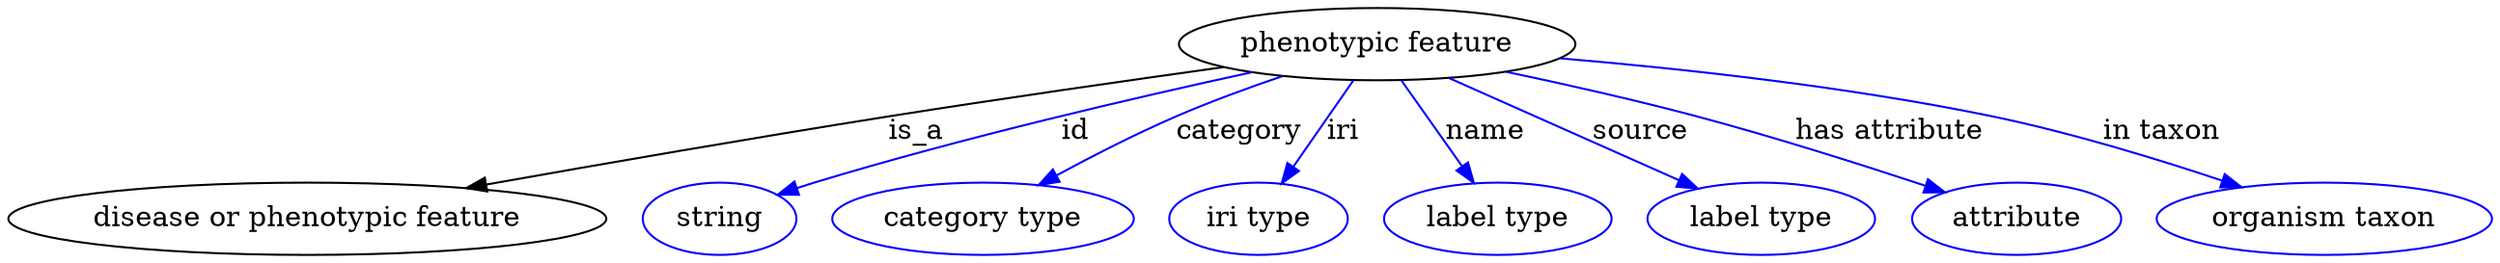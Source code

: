 digraph {
	graph [bb="0,0,1000,123"];
	node [label="\N"];
	"phenotypic feature"	 [height=0.5,
		label="phenotypic feature",
		pos="547.39,105",
		width=2.1304];
	"disease or phenotypic feature"	 [height=0.5,
		pos="114.39,18",
		width=3.1775];
	"phenotypic feature" -> "disease or phenotypic feature"	 [label=is_a,
		lp="358.39,61.5",
		pos="e,179.53,32.943 485.12,94.408 445.59,87.533 393.41,78.174 347.39,69 294.42,58.44 234.95,45.402 189.34,35.152"];
	id	 [color=blue,
		height=0.5,
		label=string,
		pos="277.39,18",
		width=0.84854];
	"phenotypic feature" -> id	 [color=blue,
		label=id,
		lp="416.89,61.5",
		pos="e,301.29,29.37 495.59,91.557 448.55,78.856 377.54,58.445 317.39,36 315.16,35.169 312.88,34.273 310.6,33.34",
		style=solid];
	category	 [color=blue,
		height=0.5,
		label="category type",
		pos="384.39,18",
		width=1.6249];
	"phenotypic feature" -> category	 [color=blue,
		label=category,
		lp="492.89,61.5",
		pos="e,410.01,34.364 510.88,89.133 497.66,83.13 482.71,76.042 469.39,69 452.35,59.989 433.95,49.099 418.64,39.7",
		style=solid];
	iri	 [color=blue,
		height=0.5,
		label="iri type",
		pos="497.39,18",
		width=1.011];
	"phenotypic feature" -> iri	 [color=blue,
		label=iri,
		lp="531.89,61.5",
		pos="e,507.4,35.41 537.03,86.974 529.96,74.68 520.49,58.196 512.58,44.425",
		style=solid];
	name	 [color=blue,
		height=0.5,
		label="label type",
		pos="597.39,18",
		width=1.2638];
	"phenotypic feature" -> name	 [color=blue,
		label=name,
		lp="590.89,61.5",
		pos="e,587.21,35.706 557.75,86.974 564.77,74.761 574.16,58.412 582.05,44.697",
		style=solid];
	source	 [color=blue,
		height=0.5,
		label="label type",
		pos="706.39,18",
		width=1.2638];
	"phenotypic feature" -> source	 [color=blue,
		label=source,
		lp="655.39,61.5",
		pos="e,679.66,32.627 577.67,88.431 604.14,73.947 642.62,52.895 670.6,37.582",
		style=solid];
	"has attribute"	 [color=blue,
		height=0.5,
		label=attribute,
		pos="810.39,18",
		width=1.1193];
	"phenotypic feature" -> "has attribute"	 [color=blue,
		label="has attribute",
		lp="751.89,61.5",
		pos="e,780.84,30.27 599.61,91.767 623.48,85.404 652.03,77.351 677.39,69 709.36,58.471 744.93,44.721 771.24,34.151",
		style=solid];
	"in taxon"	 [color=blue,
		height=0.5,
		label="organism taxon",
		pos="934.39,18",
		width=1.8234];
	"phenotypic feature" -> "in taxon"	 [color=blue,
		label="in taxon",
		lp="860.89,61.5",
		pos="e,897.73,33.082 618.24,98.062 666.86,92.427 732.6,83.075 789.39,69 823.1,60.645 860.02,47.603 888.16,36.799",
		style=solid];
}
